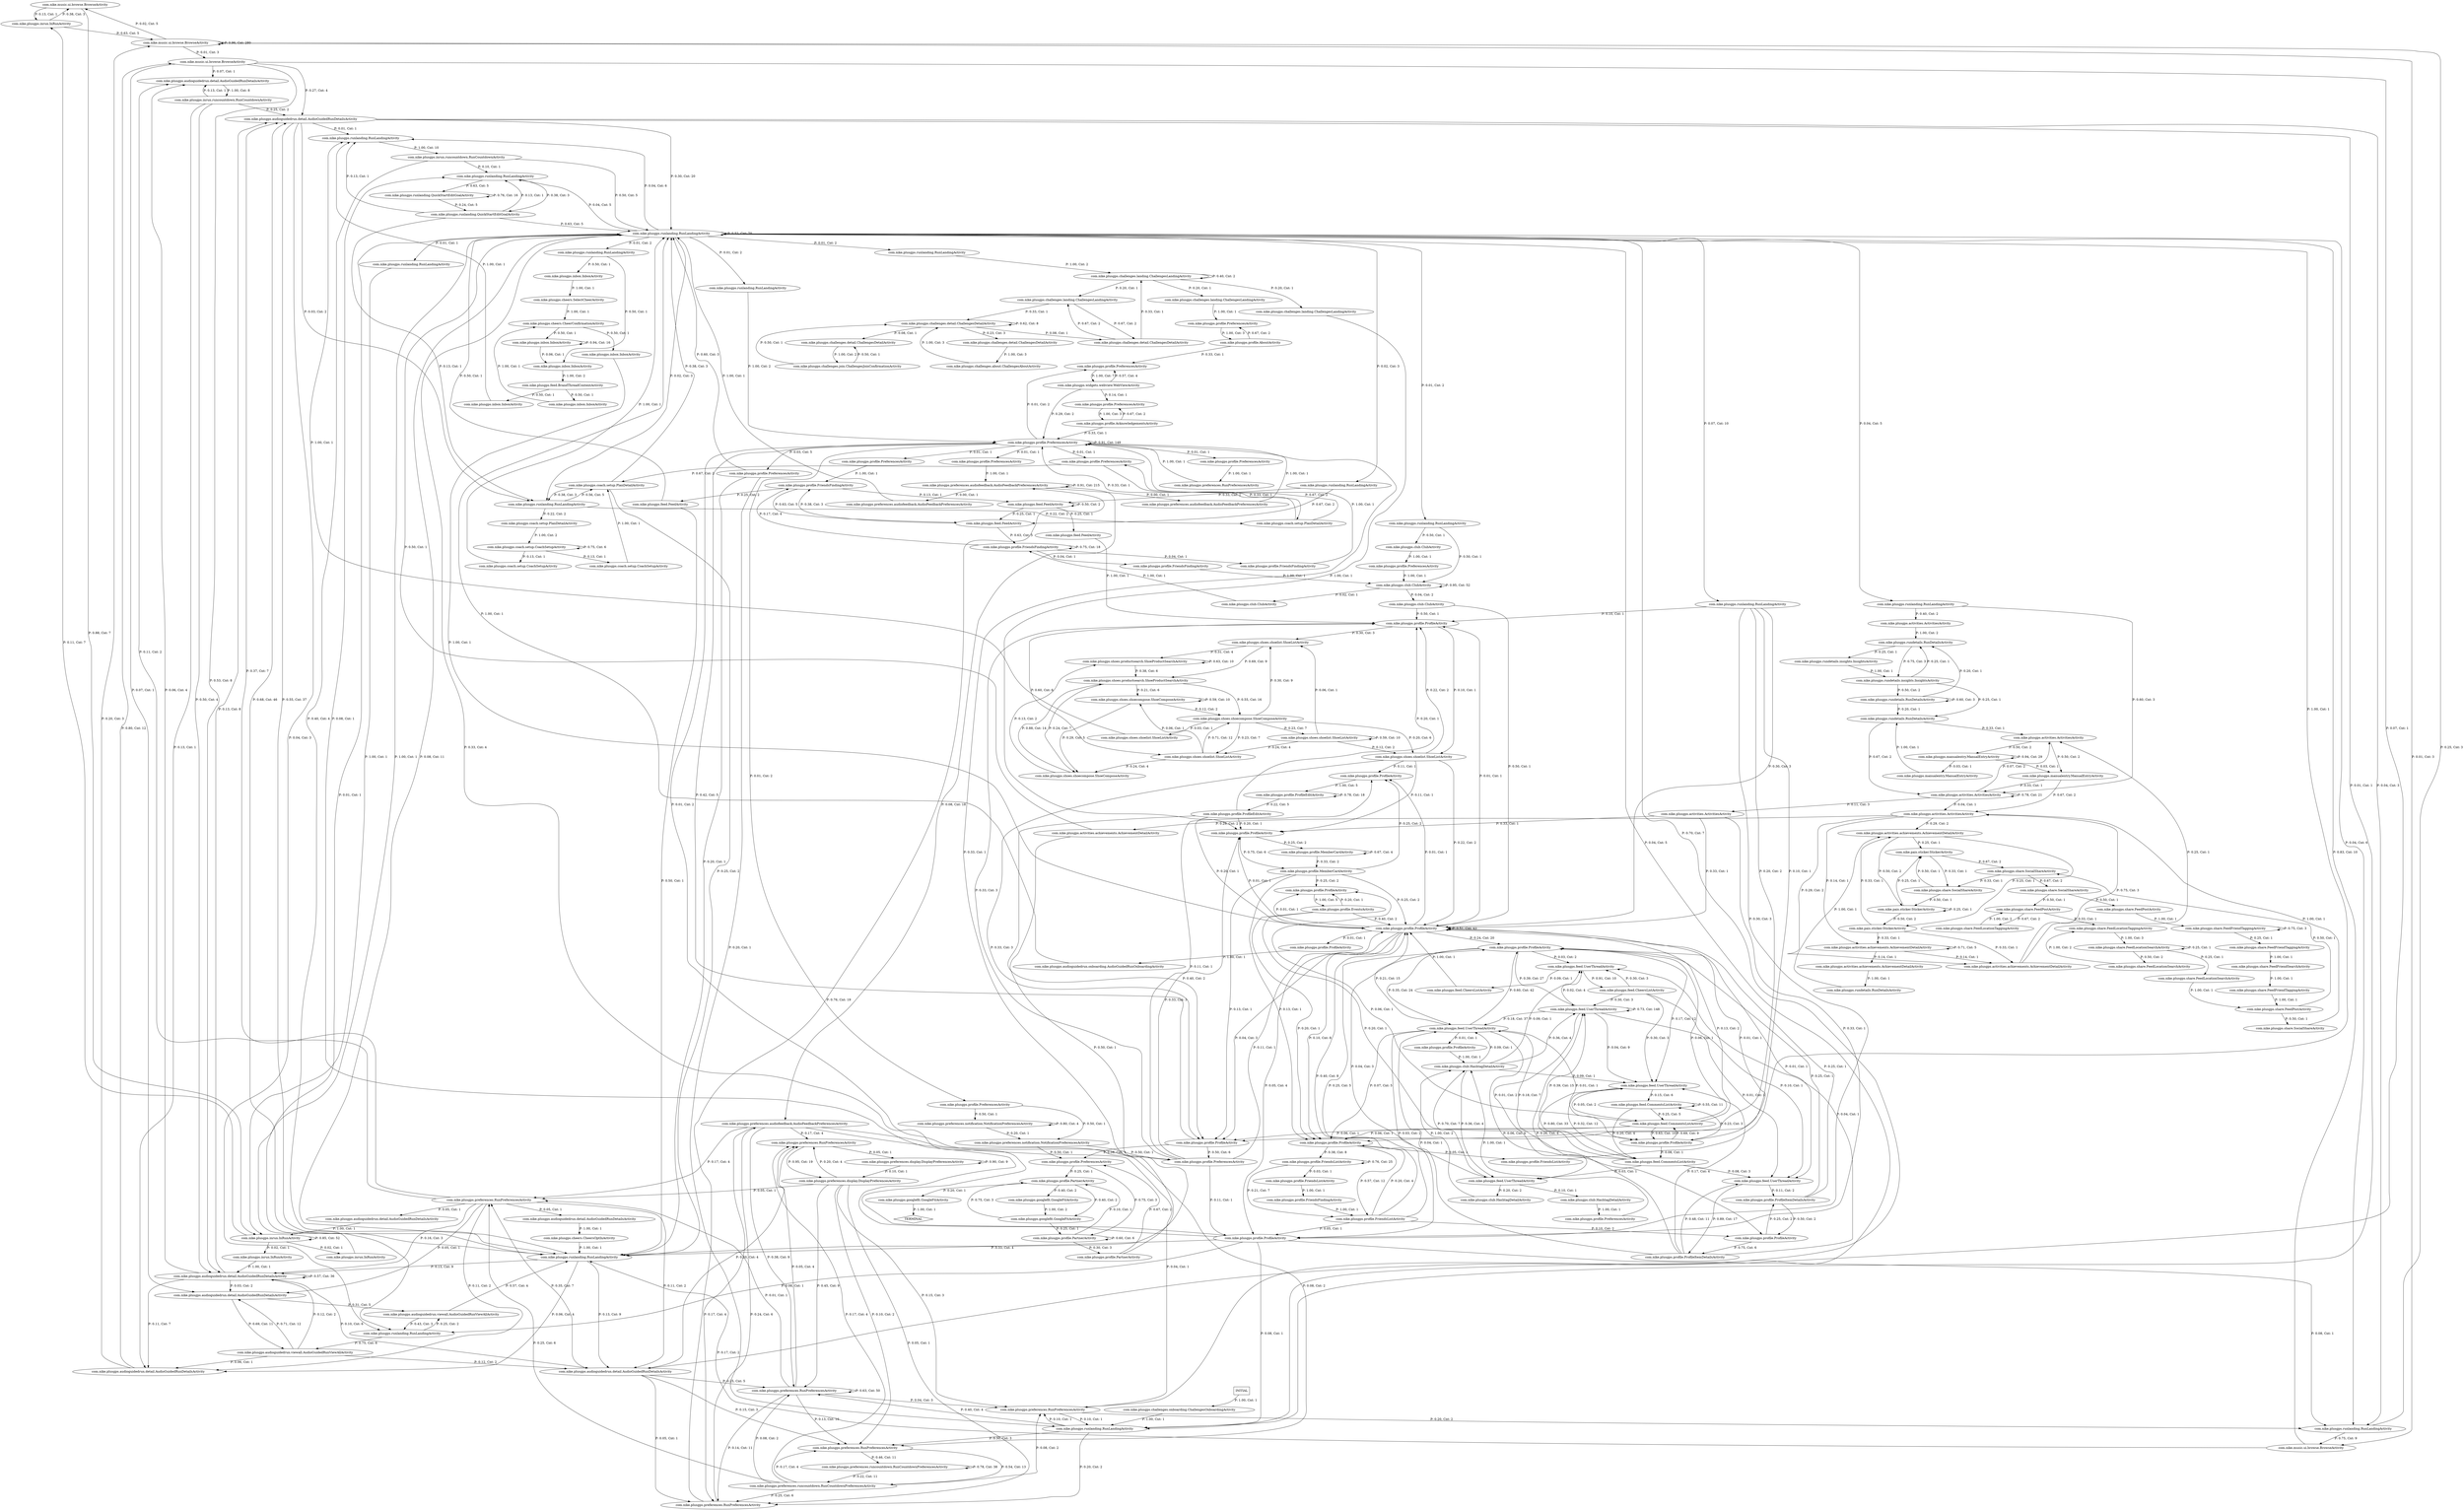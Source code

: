 digraph G {
  0 [label="com.nike.music.ui.browse.BrowseActivity"];
  1 [label="com.nike.music.ui.browse.BrowseActivity"];
  2 [label="com.nike.music.ui.browse.BrowseActivity"];
  3 [label="com.nike.music.ui.browse.BrowseActivity"];
  4 [label="com.nike.pais.sticker.StickerActivity"];
  5 [label="com.nike.pais.sticker.StickerActivity"];
  6 [label="com.nike.pais.sticker.StickerActivity"];
  7 [label="com.nike.plusgps.activities.ActivitiesActivity"];
  8 [label="com.nike.plusgps.activities.ActivitiesActivity"];
  9 [label="com.nike.plusgps.activities.ActivitiesActivity"];
  10 [label="com.nike.plusgps.activities.ActivitiesActivity"];
  11 [label="com.nike.plusgps.activities.ActivitiesActivity"];
  12 [label="com.nike.plusgps.activities.achievements.AchievementDetailActivity"];
  13 [label="com.nike.plusgps.activities.achievements.AchievementDetailActivity"];
  14 [label="com.nike.plusgps.activities.achievements.AchievementDetailActivity"];
  15 [label="com.nike.plusgps.activities.achievements.AchievementDetailActivity"];
  16 [label="com.nike.plusgps.activities.achievements.AchievementDetailActivity"];
  17 [label="com.nike.plusgps.audioguidedrun.detail.AudioGuidedRunDetailsActivity"];
  18 [label="com.nike.plusgps.audioguidedrun.detail.AudioGuidedRunDetailsActivity"];
  19 [label="com.nike.plusgps.audioguidedrun.detail.AudioGuidedRunDetailsActivity"];
  20 [label="com.nike.plusgps.audioguidedrun.detail.AudioGuidedRunDetailsActivity"];
  21 [label="com.nike.plusgps.audioguidedrun.detail.AudioGuidedRunDetailsActivity"];
  22 [label="com.nike.plusgps.audioguidedrun.detail.AudioGuidedRunDetailsActivity"];
  23 [label="com.nike.plusgps.audioguidedrun.detail.AudioGuidedRunDetailsActivity"];
  24 [label="com.nike.plusgps.audioguidedrun.detail.AudioGuidedRunDetailsActivity"];
  25 [label="com.nike.plusgps.audioguidedrun.onboarding.AudioGuidedRunOnboardingActivity"];
  26 [label="com.nike.plusgps.audioguidedrun.viewall.AudioGuidedRunViewAllActivity"];
  27 [label="com.nike.plusgps.audioguidedrun.viewall.AudioGuidedRunViewAllActivity"];
  28 [label="com.nike.plusgps.challenges.about.ChallengesAboutActivity"];
  29 [label="com.nike.plusgps.challenges.detail.ChallengesDetailActivity"];
  30 [label="com.nike.plusgps.challenges.detail.ChallengesDetailActivity"];
  31 [label="com.nike.plusgps.challenges.detail.ChallengesDetailActivity"];
  32 [label="com.nike.plusgps.challenges.detail.ChallengesDetailActivity"];
  33 [label="com.nike.plusgps.challenges.join.ChallengesJoinConfirmationActivity"];
  34 [label="com.nike.plusgps.challenges.landing.ChallengesLandingActivity"];
  35 [label="com.nike.plusgps.challenges.landing.ChallengesLandingActivity"];
  36 [label="com.nike.plusgps.challenges.landing.ChallengesLandingActivity"];
  37 [label="com.nike.plusgps.challenges.landing.ChallengesLandingActivity"];
  38 [label="com.nike.plusgps.challenges.onboarding.ChallengesOnboardingActivity"];
  39 [label="com.nike.plusgps.cheers.CheerConfirmationActivity"];
  40 [label="com.nike.plusgps.cheers.CheersOptInActivity"];
  41 [label="com.nike.plusgps.cheers.SelectCheerActivity"];
  42 [label="com.nike.plusgps.club.ClubActivity"];
  43 [label="com.nike.plusgps.club.ClubActivity"];
  44 [label="com.nike.plusgps.club.ClubActivity"];
  45 [label="com.nike.plusgps.club.ClubActivity"];
  46 [label="com.nike.plusgps.club.HashtagDetailActivity"];
  47 [label="com.nike.plusgps.club.HashtagDetailActivity"];
  48 [label="com.nike.plusgps.club.HashtagDetailActivity"];
  49 [label="com.nike.plusgps.coach.setup.CoachSetupActivity"];
  50 [label="com.nike.plusgps.coach.setup.CoachSetupActivity"];
  51 [label="com.nike.plusgps.coach.setup.CoachSetupActivity"];
  52 [label="com.nike.plusgps.coach.setup.PlanDetailActivity"];
  53 [label="com.nike.plusgps.coach.setup.PlanDetailActivity"];
  54 [label="com.nike.plusgps.coach.setup.PlanDetailActivity"];
  55 [label="com.nike.plusgps.feed.BrandThreadContentActivity"];
  56 [label="com.nike.plusgps.feed.CheersListActivity"];
  57 [label="com.nike.plusgps.feed.CheersListActivity"];
  58 [label="com.nike.plusgps.feed.CommentsListActivity"];
  59 [label="com.nike.plusgps.feed.CommentsListActivity"];
  60 [label="com.nike.plusgps.feed.CommentsListActivity"];
  61 [label="com.nike.plusgps.feed.FeedActivity"];
  62 [label="com.nike.plusgps.feed.FeedActivity"];
  63 [label="com.nike.plusgps.feed.FeedActivity"];
  64 [label="com.nike.plusgps.feed.FeedActivity"];
  65 [label="com.nike.plusgps.feed.UserThreadActivity"];
  66 [label="com.nike.plusgps.feed.UserThreadActivity"];
  67 [label="com.nike.plusgps.feed.UserThreadActivity"];
  68 [label="com.nike.plusgps.feed.UserThreadActivity"];
  69 [label="com.nike.plusgps.feed.UserThreadActivity"];
  70 [label="com.nike.plusgps.feed.UserThreadActivity"];
  71 [label="com.nike.plusgps.googlefit.GoogleFitActivity"];
  72 [label="com.nike.plusgps.googlefit.GoogleFitActivity"];
  73 [label="com.nike.plusgps.googlefit.GoogleFitActivity"];
  74 [label="com.nike.plusgps.inbox.InboxActivity"];
  75 [label="com.nike.plusgps.inbox.InboxActivity"];
  76 [label="com.nike.plusgps.inbox.InboxActivity"];
  77 [label="com.nike.plusgps.inbox.InboxActivity"];
  78 [label="com.nike.plusgps.inbox.InboxActivity"];
  79 [label="com.nike.plusgps.inbox.InboxActivity"];
  80 [label="com.nike.plusgps.inrun.InRunActivity"];
  81 [label="com.nike.plusgps.inrun.InRunActivity"];
  82 [label="com.nike.plusgps.inrun.InRunActivity"];
  83 [label="com.nike.plusgps.inrun.InRunActivity"];
  84 [label="com.nike.plusgps.inrun.runcountdown.RunCountdownActivity"];
  85 [label="com.nike.plusgps.inrun.runcountdown.RunCountdownActivity"];
  86 [label="com.nike.plusgps.manualentry.ManualEntryActivity"];
  87 [label="com.nike.plusgps.manualentry.ManualEntryActivity"];
  88 [label="com.nike.plusgps.manualentry.ManualEntryActivity"];
  89 [label="com.nike.plusgps.preferences.RunPreferencesActivity"];
  90 [label="com.nike.plusgps.preferences.RunPreferencesActivity"];
  91 [label="com.nike.plusgps.preferences.RunPreferencesActivity"];
  92 [label="com.nike.plusgps.preferences.RunPreferencesActivity"];
  93 [label="com.nike.plusgps.preferences.RunPreferencesActivity"];
  94 [label="com.nike.plusgps.preferences.RunPreferencesActivity"];
  95 [label="com.nike.plusgps.preferences.RunPreferencesActivity"];
  96 [label="com.nike.plusgps.preferences.audiofeedback.AudioFeedbackPreferencesActivity"];
  97 [label="com.nike.plusgps.preferences.audiofeedback.AudioFeedbackPreferencesActivity"];
  98 [label="com.nike.plusgps.preferences.audiofeedback.AudioFeedbackPreferencesActivity"];
  99 [label="com.nike.plusgps.preferences.audiofeedback.AudioFeedbackPreferencesActivity"];
  100 [label="com.nike.plusgps.preferences.display.DisplayPreferencesActivity"];
  101 [label="com.nike.plusgps.preferences.display.DisplayPreferencesActivity"];
  102 [label="com.nike.plusgps.preferences.notification.NotificationPreferencesActivity"];
  103 [label="com.nike.plusgps.preferences.notification.NotificationPreferencesActivity"];
  104 [label="com.nike.plusgps.preferences.runcountdown.RunCountdownPreferencesActivity"];
  105 [label="com.nike.plusgps.preferences.runcountdown.RunCountdownPreferencesActivity"];
  106 [label="com.nike.plusgps.profile.AboutActivity"];
  107 [label="com.nike.plusgps.profile.AcknowledgementsActivity"];
  108 [label="com.nike.plusgps.profile.EventsActivity"];
  109 [label="com.nike.plusgps.profile.FriendsFindingActivity"];
  110 [label="com.nike.plusgps.profile.FriendsFindingActivity"];
  111 [label="com.nike.plusgps.profile.FriendsFindingActivity"];
  112 [label="com.nike.plusgps.profile.FriendsFindingActivity"];
  113 [label="com.nike.plusgps.profile.FriendsFindingActivity"];
  114 [label="com.nike.plusgps.profile.FriendsListActivity"];
  115 [label="com.nike.plusgps.profile.FriendsListActivity"];
  116 [label="com.nike.plusgps.profile.FriendsListActivity"];
  117 [label="com.nike.plusgps.profile.FriendsListActivity"];
  118 [label="com.nike.plusgps.profile.MemberCardActivity"];
  119 [label="com.nike.plusgps.profile.MemberCardActivity"];
  120 [label="com.nike.plusgps.profile.PartnerActivity"];
  121 [label="com.nike.plusgps.profile.PartnerActivity"];
  122 [label="com.nike.plusgps.profile.PartnerActivity"];
  123 [label="com.nike.plusgps.profile.PreferencesActivity"];
  124 [label="com.nike.plusgps.profile.PreferencesActivity"];
  125 [label="com.nike.plusgps.profile.PreferencesActivity"];
  126 [label="com.nike.plusgps.profile.PreferencesActivity"];
  127 [label="com.nike.plusgps.profile.PreferencesActivity"];
  128 [label="com.nike.plusgps.profile.PreferencesActivity"];
  129 [label="com.nike.plusgps.profile.PreferencesActivity"];
  130 [label="com.nike.plusgps.profile.PreferencesActivity"];
  131 [label="com.nike.plusgps.profile.PreferencesActivity"];
  132 [label="com.nike.plusgps.profile.PreferencesActivity"];
  133 [label="com.nike.plusgps.profile.PreferencesActivity"];
  134 [label="com.nike.plusgps.profile.PreferencesActivity"];
  135 [label="com.nike.plusgps.profile.PreferencesActivity"];
  136 [label="com.nike.plusgps.profile.PreferencesActivity"];
  137 [label="com.nike.plusgps.profile.ProfileActivity"];
  138 [label="com.nike.plusgps.profile.ProfileActivity"];
  139 [label="com.nike.plusgps.profile.ProfileActivity"];
  140 [label="com.nike.plusgps.profile.ProfileActivity"];
  141 [label="com.nike.plusgps.profile.ProfileActivity"];
  142 [label="com.nike.plusgps.profile.ProfileActivity"];
  143 [label="com.nike.plusgps.profile.ProfileActivity"];
  144 [label="com.nike.plusgps.profile.ProfileActivity"];
  145 [label="com.nike.plusgps.profile.ProfileActivity"];
  146 [label="com.nike.plusgps.profile.ProfileActivity"];
  147 [label="com.nike.plusgps.profile.ProfileActivity"];
  148 [label="com.nike.plusgps.profile.ProfileActivity"];
  149 [label="com.nike.plusgps.profile.ProfileActivity"];
  150 [label="com.nike.plusgps.profile.ProfileEditActivity"];
  151 [label="com.nike.plusgps.profile.ProfileEditActivity"];
  152 [label="com.nike.plusgps.profile.ProfileItemDetailsActivity"];
  153 [label="com.nike.plusgps.profile.ProfileItemDetailsActivity"];
  154 [label="com.nike.plusgps.rundetails.RunDetailsActivity"];
  155 [label="com.nike.plusgps.rundetails.RunDetailsActivity"];
  156 [label="com.nike.plusgps.rundetails.RunDetailsActivity"];
  157 [label="com.nike.plusgps.rundetails.RunDetailsActivity"];
  158 [label="com.nike.plusgps.rundetails.insights.InsightsActivity"];
  159 [label="com.nike.plusgps.rundetails.insights.InsightsActivity"];
  160 [label="com.nike.plusgps.runlanding.QuickStartEditGoalActivity"];
  161 [label="com.nike.plusgps.runlanding.QuickStartEditGoalActivity"];
  162 [label="com.nike.plusgps.runlanding.RunLandingActivity"];
  163 [label="com.nike.plusgps.runlanding.RunLandingActivity"];
  164 [label="com.nike.plusgps.runlanding.RunLandingActivity"];
  165 [label="com.nike.plusgps.runlanding.RunLandingActivity"];
  166 [label="com.nike.plusgps.runlanding.RunLandingActivity"];
  167 [label="com.nike.plusgps.runlanding.RunLandingActivity"];
  168 [label="com.nike.plusgps.runlanding.RunLandingActivity"];
  169 [label="com.nike.plusgps.runlanding.RunLandingActivity"];
  170 [label="com.nike.plusgps.runlanding.RunLandingActivity"];
  171 [label="com.nike.plusgps.runlanding.RunLandingActivity"];
  172 [label="com.nike.plusgps.runlanding.RunLandingActivity"];
  173 [label="com.nike.plusgps.runlanding.RunLandingActivity"];
  174 [label="com.nike.plusgps.runlanding.RunLandingActivity"];
  175 [label="com.nike.plusgps.runlanding.RunLandingActivity"];
  176 [label="com.nike.plusgps.runlanding.RunLandingActivity"];
  177 [label="com.nike.plusgps.runlanding.RunLandingActivity"];
  178 [label="com.nike.plusgps.share.FeedFriendSearchActivity"];
  179 [label="com.nike.plusgps.share.FeedFriendTaggingActivity"];
  180 [label="com.nike.plusgps.share.FeedFriendTaggingActivity"];
  181 [label="com.nike.plusgps.share.FeedFriendTaggingActivity"];
  182 [label="com.nike.plusgps.share.FeedLocationSearchActivity"];
  183 [label="com.nike.plusgps.share.FeedLocationSearchActivity"];
  184 [label="com.nike.plusgps.share.FeedLocationSearchActivity"];
  185 [label="com.nike.plusgps.share.FeedLocationTaggingActivity"];
  186 [label="com.nike.plusgps.share.FeedLocationTaggingActivity"];
  187 [label="com.nike.plusgps.share.FeedPostActivity"];
  188 [label="com.nike.plusgps.share.FeedPostActivity"];
  189 [label="com.nike.plusgps.share.FeedPostActivity"];
  190 [label="com.nike.plusgps.share.SocialShareActivity"];
  191 [label="com.nike.plusgps.share.SocialShareActivity"];
  192 [label="com.nike.plusgps.share.SocialShareActivity"];
  193 [label="com.nike.plusgps.share.SocialShareActivity"];
  194 [label="com.nike.plusgps.shoes.productsearch.ShoeProductSearchActivity"];
  195 [label="com.nike.plusgps.shoes.productsearch.ShoeProductSearchActivity"];
  196 [label="com.nike.plusgps.shoes.shoecompose.ShoeComposeActivity"];
  197 [label="com.nike.plusgps.shoes.shoecompose.ShoeComposeActivity"];
  198 [label="com.nike.plusgps.shoes.shoecompose.ShoeComposeActivity"];
  199 [label="com.nike.plusgps.shoes.shoelist.ShoeListActivity"];
  200 [label="com.nike.plusgps.shoes.shoelist.ShoeListActivity"];
  201 [label="com.nike.plusgps.shoes.shoelist.ShoeListActivity"];
  202 [label="com.nike.plusgps.shoes.shoelist.ShoeListActivity"];
  203 [label="com.nike.plusgps.shoes.shoelist.ShoeListActivity"];
  204 [label="com.nike.plusgps.widgets.webview.WebViewActivity"];
  205 [label="TERMINAL",shape=diamond];
  206 [label="INITIAL",shape=box];
0->82 [label="P: 0.13, Cnt: 1"];
0->83 [label="P: 0.88, Cnt: 7"];
1->174 [label="P: 0.17, Cnt: 2"];
1->177 [label="P: 0.83, Cnt: 10"];
2->3 [label="P: 0.01, Cnt: 3"];
2->1 [label="P: 0.01, Cnt: 3"];
2->0 [label="P: 0.02, Cnt: 5"];
2->2 [label="P: 0.96, Cnt: 280"];
3->21 [label="P: 0.07, Cnt: 1"];
3->22 [label="P: 0.07, Cnt: 1"];
3->19 [label="P: 0.07, Cnt: 1"];
3->24 [label="P: 0.27, Cnt: 4"];
3->23 [label="P: 0.53, Cnt: 8"];
4->191 [label="P: 0.33, Cnt: 1"];
4->193 [label="P: 0.67, Cnt: 2"];
5->5 [label="P: 0.25, Cnt: 1"];
5->4 [label="P: 0.25, Cnt: 1"];
5->6 [label="P: 0.50, Cnt: 2"];
6->15 [label="P: 0.33, Cnt: 1"];
6->13 [label="P: 0.33, Cnt: 1"];
6->16 [label="P: 0.33, Cnt: 1"];
7->156 [label="P: 1.00, Cnt: 2"];
8->88 [label="P: 0.50, Cnt: 2"];
8->87 [label="P: 0.50, Cnt: 2"];
9->148 [label="P: 0.33, Cnt: 1"];
9->149 [label="P: 0.33, Cnt: 1"];
9->141 [label="P: 0.33, Cnt: 1"];
10->11 [label="P: 0.04, Cnt: 1"];
10->8 [label="P: 0.07, Cnt: 2"];
10->9 [label="P: 0.11, Cnt: 3"];
10->10 [label="P: 0.78, Cnt: 21"];
11->16 [label="P: 0.14, Cnt: 1"];
11->14 [label="P: 0.29, Cnt: 2"];
11->15 [label="P: 0.29, Cnt: 2"];
11->13 [label="P: 0.29, Cnt: 2"];
12->154 [label="P: 1.00, Cnt: 1"];
13->8 [label="P: 0.25, Cnt: 1"];
13->11 [label="P: 0.75, Cnt: 3"];
14->174 [label="P: 0.50, Cnt: 1"];
14->177 [label="P: 0.50, Cnt: 1"];
15->4 [label="P: 0.25, Cnt: 1"];
15->6 [label="P: 0.25, Cnt: 1"];
15->5 [label="P: 0.50, Cnt: 2"];
16->12 [label="P: 0.14, Cnt: 1"];
16->13 [label="P: 0.14, Cnt: 1"];
16->16 [label="P: 0.71, Cnt: 5"];
17->40 [label="P: 1.00, Cnt: 1"];
18->83 [label="P: 1.00, Cnt: 1"];
19->85 [label="P: 1.00, Cnt: 8"];
20->2 [label="P: 0.20, Cnt: 3"];
20->3 [label="P: 0.80, Cnt: 12"];
21->26 [label="P: 0.31, Cnt: 5"];
21->27 [label="P: 0.69, Cnt: 11"];
22->90 [label="P: 0.05, Cnt: 1"];
22->92 [label="P: 0.15, Cnt: 3"];
22->91 [label="P: 0.20, Cnt: 4"];
22->94 [label="P: 0.25, Cnt: 5"];
22->95 [label="P: 0.35, Cnt: 7"];
23->21 [label="P: 0.03, Cnt: 2"];
23->19 [label="P: 0.06, Cnt: 4"];
23->22 [label="P: 0.10, Cnt: 6"];
23->20 [label="P: 0.11, Cnt: 7"];
23->24 [label="P: 0.13, Cnt: 8"];
23->23 [label="P: 0.57, Cnt: 36"];
24->175 [label="P: 0.01, Cnt: 1"];
24->164 [label="P: 0.01, Cnt: 1"];
24->173 [label="P: 0.03, Cnt: 2"];
24->168 [label="P: 0.04, Cnt: 3"];
24->166 [label="P: 0.04, Cnt: 3"];
24->177 [label="P: 0.30, Cnt: 20"];
24->174 [label="P: 0.55, Cnt: 37"];
25->177 [label="P: 1.00, Cnt: 1"];
26->168 [label="P: 0.43, Cnt: 3"];
26->174 [label="P: 0.57, Cnt: 4"];
27->20 [label="P: 0.06, Cnt: 1"];
27->22 [label="P: 0.12, Cnt: 2"];
27->23 [label="P: 0.12, Cnt: 2"];
27->21 [label="P: 0.71, Cnt: 12"];
28->32 [label="P: 1.00, Cnt: 3"];
29->28 [label="P: 1.00, Cnt: 3"];
30->33 [label="P: 1.00, Cnt: 2"];
31->37 [label="P: 0.33, Cnt: 1"];
31->36 [label="P: 0.67, Cnt: 2"];
32->30 [label="P: 0.08, Cnt: 1"];
32->31 [label="P: 0.08, Cnt: 1"];
32->29 [label="P: 0.23, Cnt: 3"];
32->32 [label="P: 0.62, Cnt: 8"];
33->30 [label="P: 0.50, Cnt: 1"];
33->32 [label="P: 0.50, Cnt: 1"];
34->127 [label="P: 1.00, Cnt: 1"];
35->141 [label="P: 1.00, Cnt: 1"];
36->32 [label="P: 0.33, Cnt: 1"];
36->31 [label="P: 0.67, Cnt: 2"];
37->35 [label="P: 0.20, Cnt: 1"];
37->36 [label="P: 0.20, Cnt: 1"];
37->34 [label="P: 0.20, Cnt: 1"];
37->37 [label="P: 0.40, Cnt: 2"];
38->175 [label="P: 1.00, Cnt: 1"];
39->79 [label="P: 0.50, Cnt: 1"];
39->77 [label="P: 0.50, Cnt: 1"];
40->174 [label="P: 1.00, Cnt: 1"];
41->39 [label="P: 1.00, Cnt: 1"];
42->113 [label="P: 1.00, Cnt: 1"];
43->123 [label="P: 1.00, Cnt: 1"];
44->149 [label="P: 0.50, Cnt: 1"];
44->146 [label="P: 0.50, Cnt: 1"];
45->42 [label="P: 0.02, Cnt: 1"];
45->44 [label="P: 0.04, Cnt: 2"];
45->45 [label="P: 0.95, Cnt: 52"];
46->48 [label="P: 1.00, Cnt: 2"];
47->124 [label="P: 1.00, Cnt: 1"];
48->70 [label="P: 0.09, Cnt: 1"];
48->65 [label="P: 0.09, Cnt: 1"];
48->68 [label="P: 0.09, Cnt: 1"];
48->67 [label="P: 0.36, Cnt: 4"];
48->69 [label="P: 0.36, Cnt: 4"];
49->54 [label="P: 1.00, Cnt: 1"];
50->177 [label="P: 1.00, Cnt: 1"];
51->49 [label="P: 0.13, Cnt: 1"];
51->50 [label="P: 0.13, Cnt: 1"];
51->51 [label="P: 0.75, Cnt: 6"];
52->51 [label="P: 1.00, Cnt: 2"];
53->136 [label="P: 0.33, Cnt: 1"];
53->131 [label="P: 0.67, Cnt: 2"];
54->174 [label="P: 0.25, Cnt: 2"];
54->177 [label="P: 0.38, Cnt: 3"];
54->173 [label="P: 0.38, Cnt: 3"];
55->78 [label="P: 0.50, Cnt: 1"];
55->74 [label="P: 0.50, Cnt: 1"];
56->149 [label="P: 1.00, Cnt: 1"];
57->66 [label="P: 0.10, Cnt: 1"];
57->65 [label="P: 0.30, Cnt: 3"];
57->69 [label="P: 0.30, Cnt: 3"];
57->68 [label="P: 0.30, Cnt: 3"];
58->59 [label="P: 0.20, Cnt: 4"];
58->60 [label="P: 0.25, Cnt: 5"];
58->58 [label="P: 0.55, Cnt: 11"];
59->67 [label="P: 0.03, Cnt: 1"];
59->66 [label="P: 0.08, Cnt: 3"];
59->70 [label="P: 0.18, Cnt: 7"];
59->68 [label="P: 0.32, Cnt: 12"];
59->69 [label="P: 0.39, Cnt: 15"];
60->145 [label="P: 0.06, Cnt: 1"];
60->147 [label="P: 0.06, Cnt: 1"];
60->144 [label="P: 0.06, Cnt: 1"];
60->139 [label="P: 0.06, Cnt: 1"];
60->149 [label="P: 0.13, Cnt: 2"];
60->143 [label="P: 0.63, Cnt: 10"];
61->146 [label="P: 1.00, Cnt: 1"];
62->112 [label="P: 0.38, Cnt: 3"];
62->113 [label="P: 0.63, Cnt: 5"];
63->174 [label="P: 0.50, Cnt: 1"];
63->177 [label="P: 0.50, Cnt: 1"];
64->61 [label="P: 0.25, Cnt: 1"];
64->62 [label="P: 0.25, Cnt: 1"];
64->64 [label="P: 0.50, Cnt: 2"];
65->56 [label="P: 0.09, Cnt: 1"];
65->57 [label="P: 0.91, Cnt: 10"];
66->152 [label="P: 0.11, Cnt: 2"];
66->153 [label="P: 0.89, Cnt: 17"];
67->47 [label="P: 0.10, Cnt: 1"];
67->46 [label="P: 0.20, Cnt: 2"];
67->48 [label="P: 0.70, Cnt: 7"];
68->60 [label="P: 0.05, Cnt: 2"];
68->58 [label="P: 0.15, Cnt: 6"];
68->59 [label="P: 0.80, Cnt: 33"];
69->67 [label="P: 0.01, Cnt: 2"];
69->66 [label="P: 0.01, Cnt: 3"];
69->65 [label="P: 0.02, Cnt: 4"];
69->68 [label="P: 0.04, Cnt: 9"];
69->70 [label="P: 0.18, Cnt: 37"];
69->69 [label="P: 0.73, Cnt: 148"];
70->143 [label="P: 0.01, Cnt: 1"];
70->138 [label="P: 0.01, Cnt: 1"];
70->148 [label="P: 0.03, Cnt: 2"];
70->142 [label="P: 0.06, Cnt: 4"];
70->144 [label="P: 0.07, Cnt: 5"];
70->149 [label="P: 0.21, Cnt: 15"];
70->147 [label="P: 0.60, Cnt: 42"];
71->73 [label="P: 1.00, Cnt: 2"];
72->205 [label="P: 1.00, Cnt: 1"];
73->122 [label="P: 0.25, Cnt: 1"];
73->121 [label="P: 0.75, Cnt: 3"];
74->39 [label="P: 1.00, Cnt: 1"];
75->41 [label="P: 1.00, Cnt: 1"];
76->55 [label="P: 1.00, Cnt: 2"];
77->149 [label="P: 1.00, Cnt: 1"];
78->164 [label="P: 1.00, Cnt: 1"];
79->76 [label="P: 0.06, Cnt: 1"];
79->79 [label="P: 0.94, Cnt: 16"];
80->23 [label="P: 1.00, Cnt: 1"];
81->177 [label="P: 1.00, Cnt: 1"];
82->0 [label="P: 0.38, Cnt: 3"];
82->2 [label="P: 0.63, Cnt: 5"];
83->81 [label="P: 0.02, Cnt: 1"];
83->80 [label="P: 0.02, Cnt: 1"];
83->82 [label="P: 0.11, Cnt: 7"];
83->83 [label="P: 0.85, Cnt: 52"];
84->172 [label="P: 0.10, Cnt: 1"];
84->174 [label="P: 0.40, Cnt: 4"];
84->177 [label="P: 0.50, Cnt: 5"];
85->20 [label="P: 0.13, Cnt: 1"];
85->19 [label="P: 0.13, Cnt: 1"];
85->24 [label="P: 0.25, Cnt: 2"];
85->23 [label="P: 0.50, Cnt: 4"];
86->155 [label="P: 1.00, Cnt: 1"];
87->10 [label="P: 0.33, Cnt: 1"];
87->11 [label="P: 0.67, Cnt: 2"];
88->87 [label="P: 0.03, Cnt: 1"];
88->86 [label="P: 0.03, Cnt: 1"];
88->88 [label="P: 0.94, Cnt: 29"];
89->136 [label="P: 1.00, Cnt: 1"];
90->99 [label="P: 0.24, Cnt: 6"];
90->98 [label="P: 0.76, Cnt: 19"];
91->100 [label="P: 0.05, Cnt: 1"];
91->101 [label="P: 0.95, Cnt: 19"];
92->104 [label="P: 0.46, Cnt: 11"];
92->105 [label="P: 0.54, Cnt: 13"];
93->175 [label="P: 0.10, Cnt: 1"];
93->166 [label="P: 0.20, Cnt: 2"];
93->177 [label="P: 0.70, Cnt: 7"];
94->95 [label="P: 0.01, Cnt: 1"];
94->93 [label="P: 0.04, Cnt: 3"];
94->91 [label="P: 0.05, Cnt: 4"];
94->92 [label="P: 0.13, Cnt: 10"];
94->90 [label="P: 0.14, Cnt: 11"];
94->94 [label="P: 0.63, Cnt: 50"];
95->18 [label="P: 0.05, Cnt: 1"];
95->21 [label="P: 0.05, Cnt: 1"];
95->17 [label="P: 0.05, Cnt: 1"];
95->20 [label="P: 0.11, Cnt: 2"];
95->22 [label="P: 0.11, Cnt: 2"];
95->19 [label="P: 0.11, Cnt: 2"];
95->23 [label="P: 0.16, Cnt: 3"];
95->24 [label="P: 0.37, Cnt: 7"];
96->136 [label="P: 1.00, Cnt: 1"];
97->177 [label="P: 1.00, Cnt: 1"];
98->96 [label="P: 0.00, Cnt: 1"];
98->97 [label="P: 0.00, Cnt: 1"];
98->99 [label="P: 0.08, Cnt: 18"];
98->98 [label="P: 0.91, Cnt: 215"];
99->93 [label="P: 0.04, Cnt: 1"];
99->92 [label="P: 0.08, Cnt: 2"];
99->91 [label="P: 0.17, Cnt: 4"];
99->90 [label="P: 0.17, Cnt: 4"];
99->95 [label="P: 0.17, Cnt: 4"];
99->94 [label="P: 0.38, Cnt: 9"];
100->101 [label="P: 0.10, Cnt: 1"];
100->100 [label="P: 0.90, Cnt: 9"];
101->90 [label="P: 0.05, Cnt: 1"];
101->95 [label="P: 0.05, Cnt: 1"];
101->92 [label="P: 0.10, Cnt: 2"];
101->93 [label="P: 0.15, Cnt: 3"];
101->91 [label="P: 0.20, Cnt: 4"];
101->94 [label="P: 0.45, Cnt: 9"];
102->103 [label="P: 0.20, Cnt: 1"];
102->102 [label="P: 0.80, Cnt: 4"];
103->133 [label="P: 0.50, Cnt: 1"];
103->135 [label="P: 0.50, Cnt: 1"];
104->105 [label="P: 0.22, Cnt: 11"];
104->104 [label="P: 0.78, Cnt: 38"];
105->94 [label="P: 0.08, Cnt: 2"];
105->93 [label="P: 0.08, Cnt: 2"];
105->91 [label="P: 0.17, Cnt: 4"];
105->92 [label="P: 0.17, Cnt: 4"];
105->90 [label="P: 0.25, Cnt: 6"];
105->95 [label="P: 0.25, Cnt: 6"];
106->130 [label="P: 0.33, Cnt: 1"];
106->127 [label="P: 0.67, Cnt: 2"];
107->136 [label="P: 0.33, Cnt: 1"];
107->128 [label="P: 0.67, Cnt: 2"];
108->143 [label="P: 0.20, Cnt: 1"];
108->144 [label="P: 0.20, Cnt: 1"];
108->139 [label="P: 0.20, Cnt: 1"];
108->149 [label="P: 0.40, Cnt: 2"];
109->45 [label="P: 1.00, Cnt: 1"];
110->117 [label="P: 1.00, Cnt: 1"];
111->136 [label="P: 1.00, Cnt: 1"];
112->64 [label="P: 0.13, Cnt: 1"];
112->63 [label="P: 0.25, Cnt: 2"];
112->62 [label="P: 0.63, Cnt: 5"];
113->109 [label="P: 0.04, Cnt: 1"];
113->111 [label="P: 0.04, Cnt: 1"];
113->112 [label="P: 0.17, Cnt: 4"];
113->113 [label="P: 0.75, Cnt: 18"];
114->110 [label="P: 1.00, Cnt: 1"];
115->177 [label="P: 1.00, Cnt: 1"];
116->114 [label="P: 0.03, Cnt: 1"];
116->117 [label="P: 0.21, Cnt: 7"];
116->116 [label="P: 0.76, Cnt: 25"];
117->148 [label="P: 0.05, Cnt: 1"];
117->142 [label="P: 0.10, Cnt: 2"];
117->144 [label="P: 0.20, Cnt: 4"];
117->147 [label="P: 0.25, Cnt: 5"];
117->149 [label="P: 0.40, Cnt: 8"];
118->119 [label="P: 0.33, Cnt: 2"];
118->118 [label="P: 0.67, Cnt: 4"];
119->145 [label="P: 0.13, Cnt: 1"];
119->144 [label="P: 0.13, Cnt: 1"];
119->149 [label="P: 0.25, Cnt: 2"];
119->140 [label="P: 0.25, Cnt: 2"];
119->139 [label="P: 0.25, Cnt: 2"];
120->136 [label="P: 0.33, Cnt: 1"];
120->133 [label="P: 0.67, Cnt: 2"];
121->72 [label="P: 0.20, Cnt: 1"];
121->71 [label="P: 0.40, Cnt: 2"];
121->73 [label="P: 0.40, Cnt: 2"];
122->121 [label="P: 0.10, Cnt: 1"];
122->120 [label="P: 0.30, Cnt: 3"];
122->122 [label="P: 0.60, Cnt: 6"];
123->45 [label="P: 1.00, Cnt: 1"];
124->48 [label="P: 1.00, Cnt: 1"];
125->89 [label="P: 1.00, Cnt: 1"];
126->98 [label="P: 1.00, Cnt: 1"];
127->106 [label="P: 1.00, Cnt: 3"];
128->107 [label="P: 1.00, Cnt: 3"];
129->112 [label="P: 1.00, Cnt: 1"];
130->204 [label="P: 1.00, Cnt: 7"];
131->53 [label="P: 0.33, Cnt: 1"];
131->54 [label="P: 0.67, Cnt: 2"];
132->102 [label="P: 0.50, Cnt: 1"];
132->103 [label="P: 0.50, Cnt: 1"];
133->121 [label="P: 0.25, Cnt: 1"];
133->122 [label="P: 0.75, Cnt: 3"];
134->174 [label="P: 0.20, Cnt: 1"];
134->175 [label="P: 0.20, Cnt: 1"];
134->177 [label="P: 0.60, Cnt: 3"];
135->148 [label="P: 0.11, Cnt: 1"];
135->149 [label="P: 0.11, Cnt: 1"];
135->140 [label="P: 0.11, Cnt: 1"];
135->146 [label="P: 0.33, Cnt: 3"];
135->141 [label="P: 0.33, Cnt: 3"];
136->126 [label="P: 0.01, Cnt: 1"];
136->129 [label="P: 0.01, Cnt: 1"];
136->125 [label="P: 0.01, Cnt: 1"];
136->131 [label="P: 0.01, Cnt: 1"];
136->130 [label="P: 0.01, Cnt: 2"];
136->132 [label="P: 0.01, Cnt: 2"];
136->135 [label="P: 0.01, Cnt: 2"];
136->134 [label="P: 0.03, Cnt: 5"];
136->136 [label="P: 0.91, Cnt: 149"];
137->25 [label="P: 1.00, Cnt: 1"];
138->48 [label="P: 1.00, Cnt: 1"];
139->108 [label="P: 1.00, Cnt: 5"];
140->150 [label="P: 1.00, Cnt: 5"];
141->118 [label="P: 0.25, Cnt: 2"];
141->119 [label="P: 0.75, Cnt: 6"];
142->152 [label="P: 0.25, Cnt: 2"];
142->153 [label="P: 0.75, Cnt: 6"];
143->59 [label="P: 0.08, Cnt: 1"];
143->58 [label="P: 0.23, Cnt: 3"];
143->60 [label="P: 0.69, Cnt: 9"];
144->115 [label="P: 0.05, Cnt: 1"];
144->116 [label="P: 0.38, Cnt: 8"];
144->117 [label="P: 0.57, Cnt: 12"];
145->133 [label="P: 0.08, Cnt: 1"];
145->136 [label="P: 0.42, Cnt: 5"];
145->135 [label="P: 0.50, Cnt: 6"];
146->203 [label="P: 0.10, Cnt: 1"];
146->200 [label="P: 0.30, Cnt: 3"];
146->201 [label="P: 0.60, Cnt: 6"];
147->66 [label="P: 0.01, Cnt: 1"];
147->65 [label="P: 0.03, Cnt: 2"];
147->67 [label="P: 0.04, Cnt: 3"];
147->68 [label="P: 0.17, Cnt: 12"];
147->70 [label="P: 0.35, Cnt: 24"];
147->69 [label="P: 0.39, Cnt: 27"];
148->168 [label="P: 0.08, Cnt: 1"];
148->175 [label="P: 0.08, Cnt: 1"];
148->166 [label="P: 0.08, Cnt: 1"];
148->172 [label="P: 0.08, Cnt: 1"];
148->174 [label="P: 0.33, Cnt: 4"];
148->177 [label="P: 0.33, Cnt: 4"];
149->143 [label="P: 0.01, Cnt: 1"];
149->140 [label="P: 0.01, Cnt: 1"];
149->146 [label="P: 0.01, Cnt: 1"];
149->137 [label="P: 0.01, Cnt: 1"];
149->141 [label="P: 0.01, Cnt: 1"];
149->139 [label="P: 0.01, Cnt: 1"];
149->145 [label="P: 0.04, Cnt: 3"];
149->148 [label="P: 0.05, Cnt: 4"];
149->144 [label="P: 0.10, Cnt: 8"];
149->147 [label="P: 0.24, Cnt: 20"];
149->149 [label="P: 0.51, Cnt: 43"];
150->151 [label="P: 0.22, Cnt: 5"];
150->150 [label="P: 0.78, Cnt: 18"];
151->149 [label="P: 0.20, Cnt: 1"];
151->146 [label="P: 0.20, Cnt: 1"];
151->141 [label="P: 0.20, Cnt: 1"];
151->145 [label="P: 0.40, Cnt: 2"];
152->149 [label="P: 0.25, Cnt: 1"];
152->147 [label="P: 0.25, Cnt: 1"];
152->142 [label="P: 0.50, Cnt: 2"];
153->70 [label="P: 0.04, Cnt: 1"];
153->65 [label="P: 0.04, Cnt: 1"];
153->68 [label="P: 0.17, Cnt: 4"];
153->69 [label="P: 0.26, Cnt: 6"];
153->66 [label="P: 0.48, Cnt: 11"];
154->15 [label="P: 1.00, Cnt: 1"];
155->8 [label="P: 0.33, Cnt: 1"];
155->10 [label="P: 0.67, Cnt: 2"];
156->158 [label="P: 0.25, Cnt: 1"];
156->159 [label="P: 0.75, Cnt: 3"];
157->156 [label="P: 0.20, Cnt: 1"];
157->155 [label="P: 0.20, Cnt: 1"];
157->157 [label="P: 0.60, Cnt: 3"];
158->159 [label="P: 1.00, Cnt: 1"];
159->156 [label="P: 0.25, Cnt: 1"];
159->155 [label="P: 0.25, Cnt: 1"];
159->157 [label="P: 0.50, Cnt: 2"];
160->161 [label="P: 0.24, Cnt: 5"];
160->160 [label="P: 0.76, Cnt: 16"];
161->173 [label="P: 0.13, Cnt: 1"];
161->172 [label="P: 0.13, Cnt: 1"];
161->164 [label="P: 0.13, Cnt: 1"];
161->177 [label="P: 0.63, Cnt: 5"];
162->37 [label="P: 1.00, Cnt: 2"];
163->83 [label="P: 1.00, Cnt: 1"];
164->84 [label="P: 1.00, Cnt: 10"];
165->136 [label="P: 1.00, Cnt: 2"];
166->2 [label="P: 0.25, Cnt: 3"];
166->1 [label="P: 0.75, Cnt: 9"];
167->7 [label="P: 0.40, Cnt: 2"];
167->10 [label="P: 0.60, Cnt: 3"];
168->26 [label="P: 0.25, Cnt: 2"];
168->27 [label="P: 0.75, Cnt: 6"];
169->45 [label="P: 0.50, Cnt: 1"];
169->43 [label="P: 0.50, Cnt: 1"];
170->64 [label="P: 0.33, Cnt: 1"];
170->62 [label="P: 0.67, Cnt: 2"];
171->75 [label="P: 0.50, Cnt: 1"];
171->76 [label="P: 0.50, Cnt: 1"];
172->161 [label="P: 0.38, Cnt: 3"];
172->160 [label="P: 0.63, Cnt: 5"];
173->52 [label="P: 0.22, Cnt: 2"];
173->53 [label="P: 0.22, Cnt: 2"];
173->54 [label="P: 0.56, Cnt: 5"];
174->20 [label="P: 0.06, Cnt: 4"];
174->22 [label="P: 0.13, Cnt: 9"];
174->23 [label="P: 0.13, Cnt: 9"];
174->24 [label="P: 0.68, Cnt: 46"];
175->93 [label="P: 0.10, Cnt: 1"];
175->90 [label="P: 0.20, Cnt: 2"];
175->92 [label="P: 0.30, Cnt: 3"];
175->94 [label="P: 0.40, Cnt: 4"];
176->146 [label="P: 0.10, Cnt: 1"];
176->144 [label="P: 0.10, Cnt: 1"];
176->145 [label="P: 0.20, Cnt: 2"];
176->148 [label="P: 0.30, Cnt: 3"];
176->149 [label="P: 0.30, Cnt: 3"];
177->168 [label="P: 0.01, Cnt: 1"];
177->163 [label="P: 0.01, Cnt: 1"];
177->169 [label="P: 0.01, Cnt: 2"];
177->162 [label="P: 0.01, Cnt: 2"];
177->165 [label="P: 0.01, Cnt: 2"];
177->171 [label="P: 0.01, Cnt: 2"];
177->173 [label="P: 0.02, Cnt: 3"];
177->170 [label="P: 0.02, Cnt: 3"];
177->175 [label="P: 0.04, Cnt: 5"];
177->167 [label="P: 0.04, Cnt: 5"];
177->172 [label="P: 0.04, Cnt: 5"];
177->166 [label="P: 0.04, Cnt: 6"];
177->164 [label="P: 0.04, Cnt: 6"];
177->176 [label="P: 0.07, Cnt: 10"];
177->174 [label="P: 0.08, Cnt: 11"];
177->177 [label="P: 0.52, Cnt: 70"];
178->180 [label="P: 1.00, Cnt: 1"];
179->178 [label="P: 1.00, Cnt: 1"];
180->189 [label="P: 1.00, Cnt: 1"];
181->179 [label="P: 0.25, Cnt: 1"];
181->181 [label="P: 0.75, Cnt: 3"];
182->185 [label="P: 1.00, Cnt: 2"];
183->189 [label="P: 1.00, Cnt: 1"];
184->183 [label="P: 0.25, Cnt: 1"];
184->184 [label="P: 0.25, Cnt: 1"];
184->182 [label="P: 0.50, Cnt: 2"];
185->184 [label="P: 1.00, Cnt: 3"];
186->188 [label="P: 1.00, Cnt: 2"];
187->181 [label="P: 1.00, Cnt: 1"];
188->185 [label="P: 0.33, Cnt: 1"];
188->186 [label="P: 0.67, Cnt: 2"];
189->190 [label="P: 0.50, Cnt: 1"];
189->193 [label="P: 0.50, Cnt: 1"];
190->11 [label="P: 1.00, Cnt: 1"];
191->5 [label="P: 0.50, Cnt: 1"];
191->4 [label="P: 0.50, Cnt: 1"];
192->188 [label="P: 0.50, Cnt: 1"];
192->187 [label="P: 0.50, Cnt: 1"];
193->191 [label="P: 0.33, Cnt: 1"];
193->192 [label="P: 0.67, Cnt: 2"];
194->195 [label="P: 0.38, Cnt: 6"];
194->194 [label="P: 0.63, Cnt: 10"];
195->197 [label="P: 0.21, Cnt: 6"];
195->196 [label="P: 0.24, Cnt: 7"];
195->198 [label="P: 0.55, Cnt: 16"];
196->194 [label="P: 0.13, Cnt: 2"];
196->195 [label="P: 0.88, Cnt: 14"];
197->198 [label="P: 0.12, Cnt: 2"];
197->196 [label="P: 0.29, Cnt: 5"];
197->197 [label="P: 0.59, Cnt: 10"];
198->199 [label="P: 0.03, Cnt: 1"];
198->203 [label="P: 0.20, Cnt: 6"];
198->201 [label="P: 0.23, Cnt: 7"];
198->202 [label="P: 0.23, Cnt: 7"];
198->200 [label="P: 0.30, Cnt: 9"];
199->164 [label="P: 1.00, Cnt: 1"];
200->194 [label="P: 0.31, Cnt: 4"];
200->195 [label="P: 0.69, Cnt: 9"];
201->197 [label="P: 0.06, Cnt: 1"];
201->196 [label="P: 0.24, Cnt: 4"];
201->198 [label="P: 0.71, Cnt: 12"];
202->200 [label="P: 0.06, Cnt: 1"];
202->203 [label="P: 0.12, Cnt: 2"];
202->201 [label="P: 0.24, Cnt: 4"];
202->202 [label="P: 0.59, Cnt: 10"];
203->140 [label="P: 0.11, Cnt: 1"];
203->141 [label="P: 0.11, Cnt: 1"];
203->149 [label="P: 0.22, Cnt: 2"];
203->146 [label="P: 0.22, Cnt: 2"];
203->145 [label="P: 0.33, Cnt: 3"];
204->128 [label="P: 0.14, Cnt: 1"];
204->136 [label="P: 0.29, Cnt: 2"];
204->130 [label="P: 0.57, Cnt: 4"];
206->38 [label="P: 1.00, Cnt: 1"];
}
